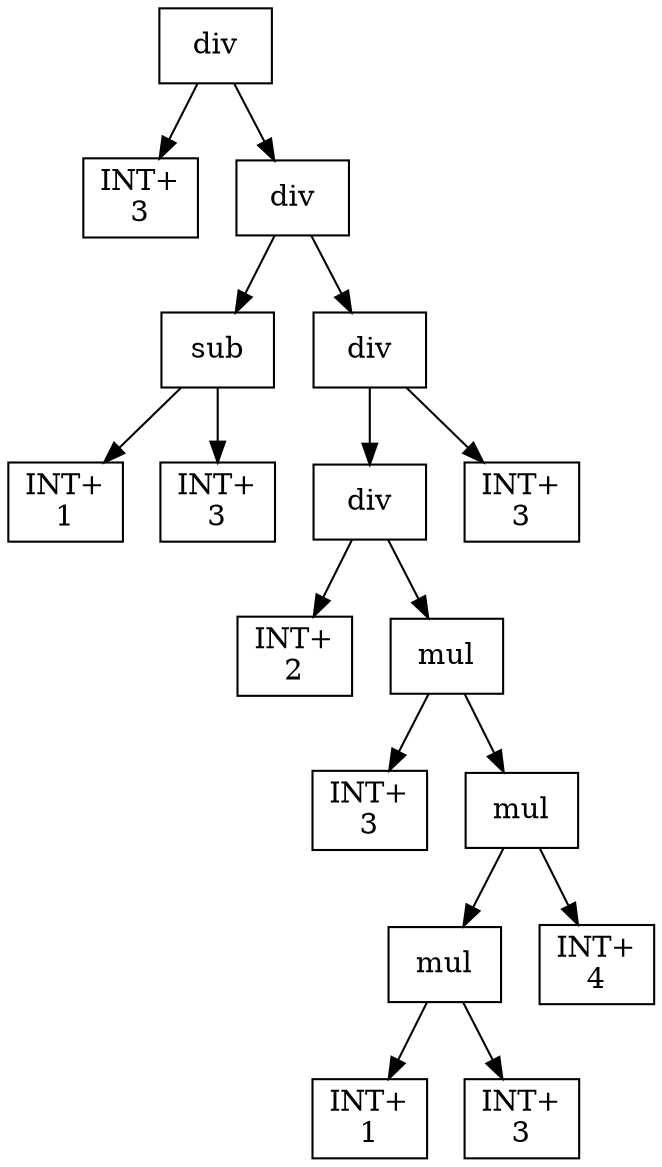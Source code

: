 digraph expr {
  node [shape=box];
  n1 [label="div"];
  n2 [label="INT+\n3"];
  n3 [label="div"];
  n4 [label="sub"];
  n5 [label="INT+\n1"];
  n6 [label="INT+\n3"];
  n4 -> n5;
  n4 -> n6;
  n7 [label="div"];
  n8 [label="div"];
  n9 [label="INT+\n2"];
  n10 [label="mul"];
  n11 [label="INT+\n3"];
  n12 [label="mul"];
  n13 [label="mul"];
  n14 [label="INT+\n1"];
  n15 [label="INT+\n3"];
  n13 -> n14;
  n13 -> n15;
  n16 [label="INT+\n4"];
  n12 -> n13;
  n12 -> n16;
  n10 -> n11;
  n10 -> n12;
  n8 -> n9;
  n8 -> n10;
  n17 [label="INT+\n3"];
  n7 -> n8;
  n7 -> n17;
  n3 -> n4;
  n3 -> n7;
  n1 -> n2;
  n1 -> n3;
}